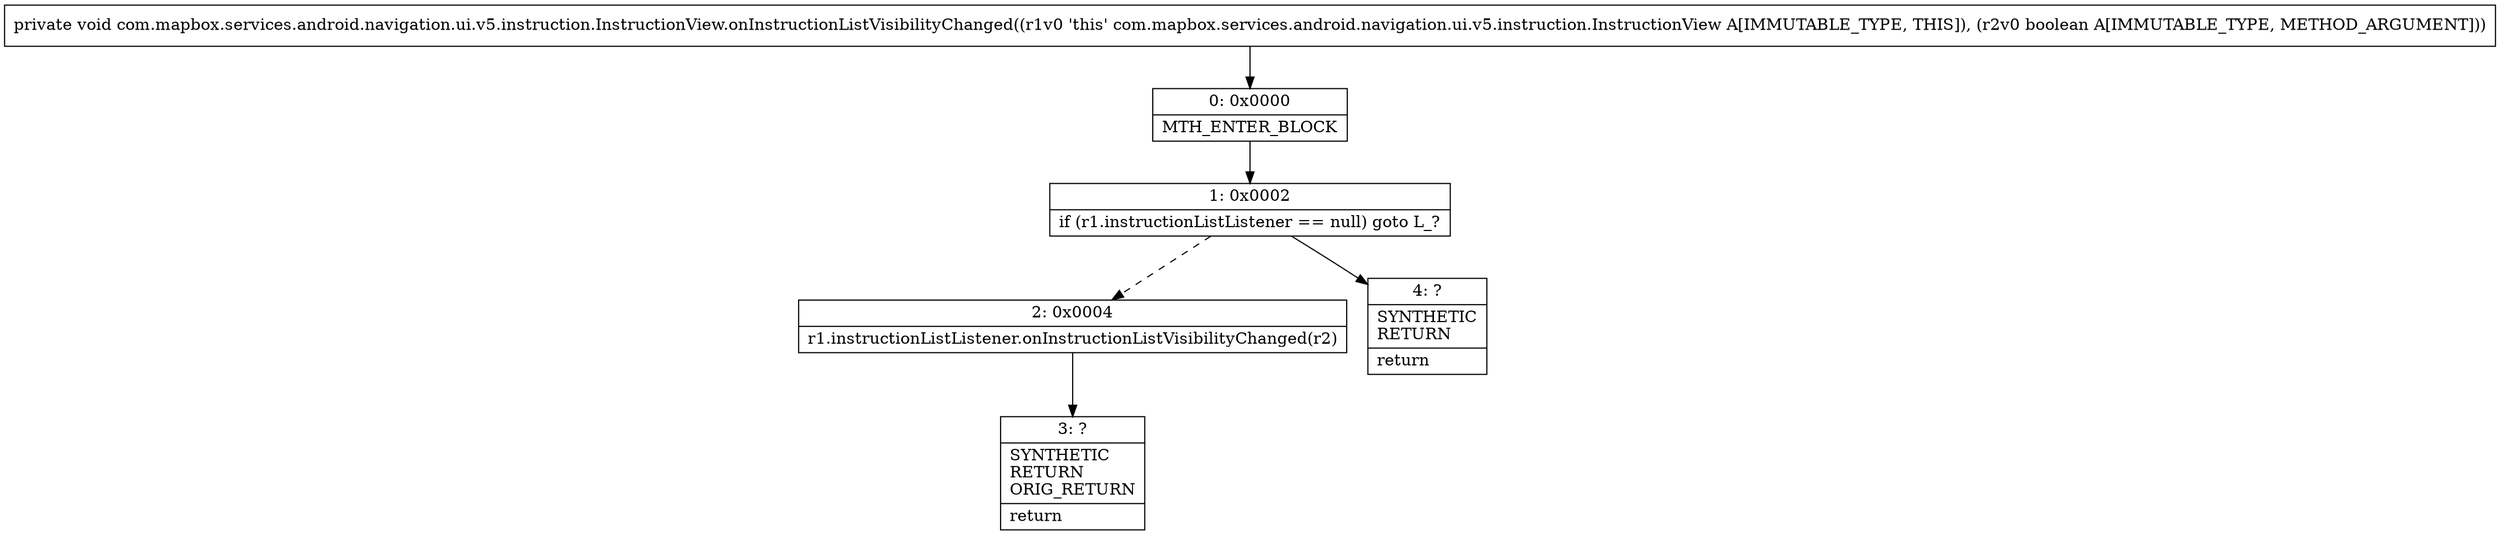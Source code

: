 digraph "CFG forcom.mapbox.services.android.navigation.ui.v5.instruction.InstructionView.onInstructionListVisibilityChanged(Z)V" {
Node_0 [shape=record,label="{0\:\ 0x0000|MTH_ENTER_BLOCK\l}"];
Node_1 [shape=record,label="{1\:\ 0x0002|if (r1.instructionListListener == null) goto L_?\l}"];
Node_2 [shape=record,label="{2\:\ 0x0004|r1.instructionListListener.onInstructionListVisibilityChanged(r2)\l}"];
Node_3 [shape=record,label="{3\:\ ?|SYNTHETIC\lRETURN\lORIG_RETURN\l|return\l}"];
Node_4 [shape=record,label="{4\:\ ?|SYNTHETIC\lRETURN\l|return\l}"];
MethodNode[shape=record,label="{private void com.mapbox.services.android.navigation.ui.v5.instruction.InstructionView.onInstructionListVisibilityChanged((r1v0 'this' com.mapbox.services.android.navigation.ui.v5.instruction.InstructionView A[IMMUTABLE_TYPE, THIS]), (r2v0 boolean A[IMMUTABLE_TYPE, METHOD_ARGUMENT])) }"];
MethodNode -> Node_0;
Node_0 -> Node_1;
Node_1 -> Node_2[style=dashed];
Node_1 -> Node_4;
Node_2 -> Node_3;
}

